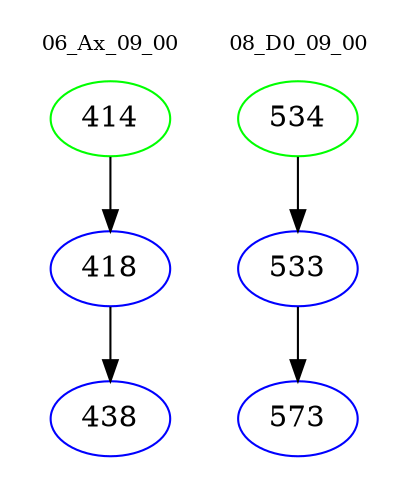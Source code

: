 digraph{
subgraph cluster_0 {
color = white
label = "06_Ax_09_00";
fontsize=10;
T0_414 [label="414", color="green"]
T0_414 -> T0_418 [color="black"]
T0_418 [label="418", color="blue"]
T0_418 -> T0_438 [color="black"]
T0_438 [label="438", color="blue"]
}
subgraph cluster_1 {
color = white
label = "08_D0_09_00";
fontsize=10;
T1_534 [label="534", color="green"]
T1_534 -> T1_533 [color="black"]
T1_533 [label="533", color="blue"]
T1_533 -> T1_573 [color="black"]
T1_573 [label="573", color="blue"]
}
}
